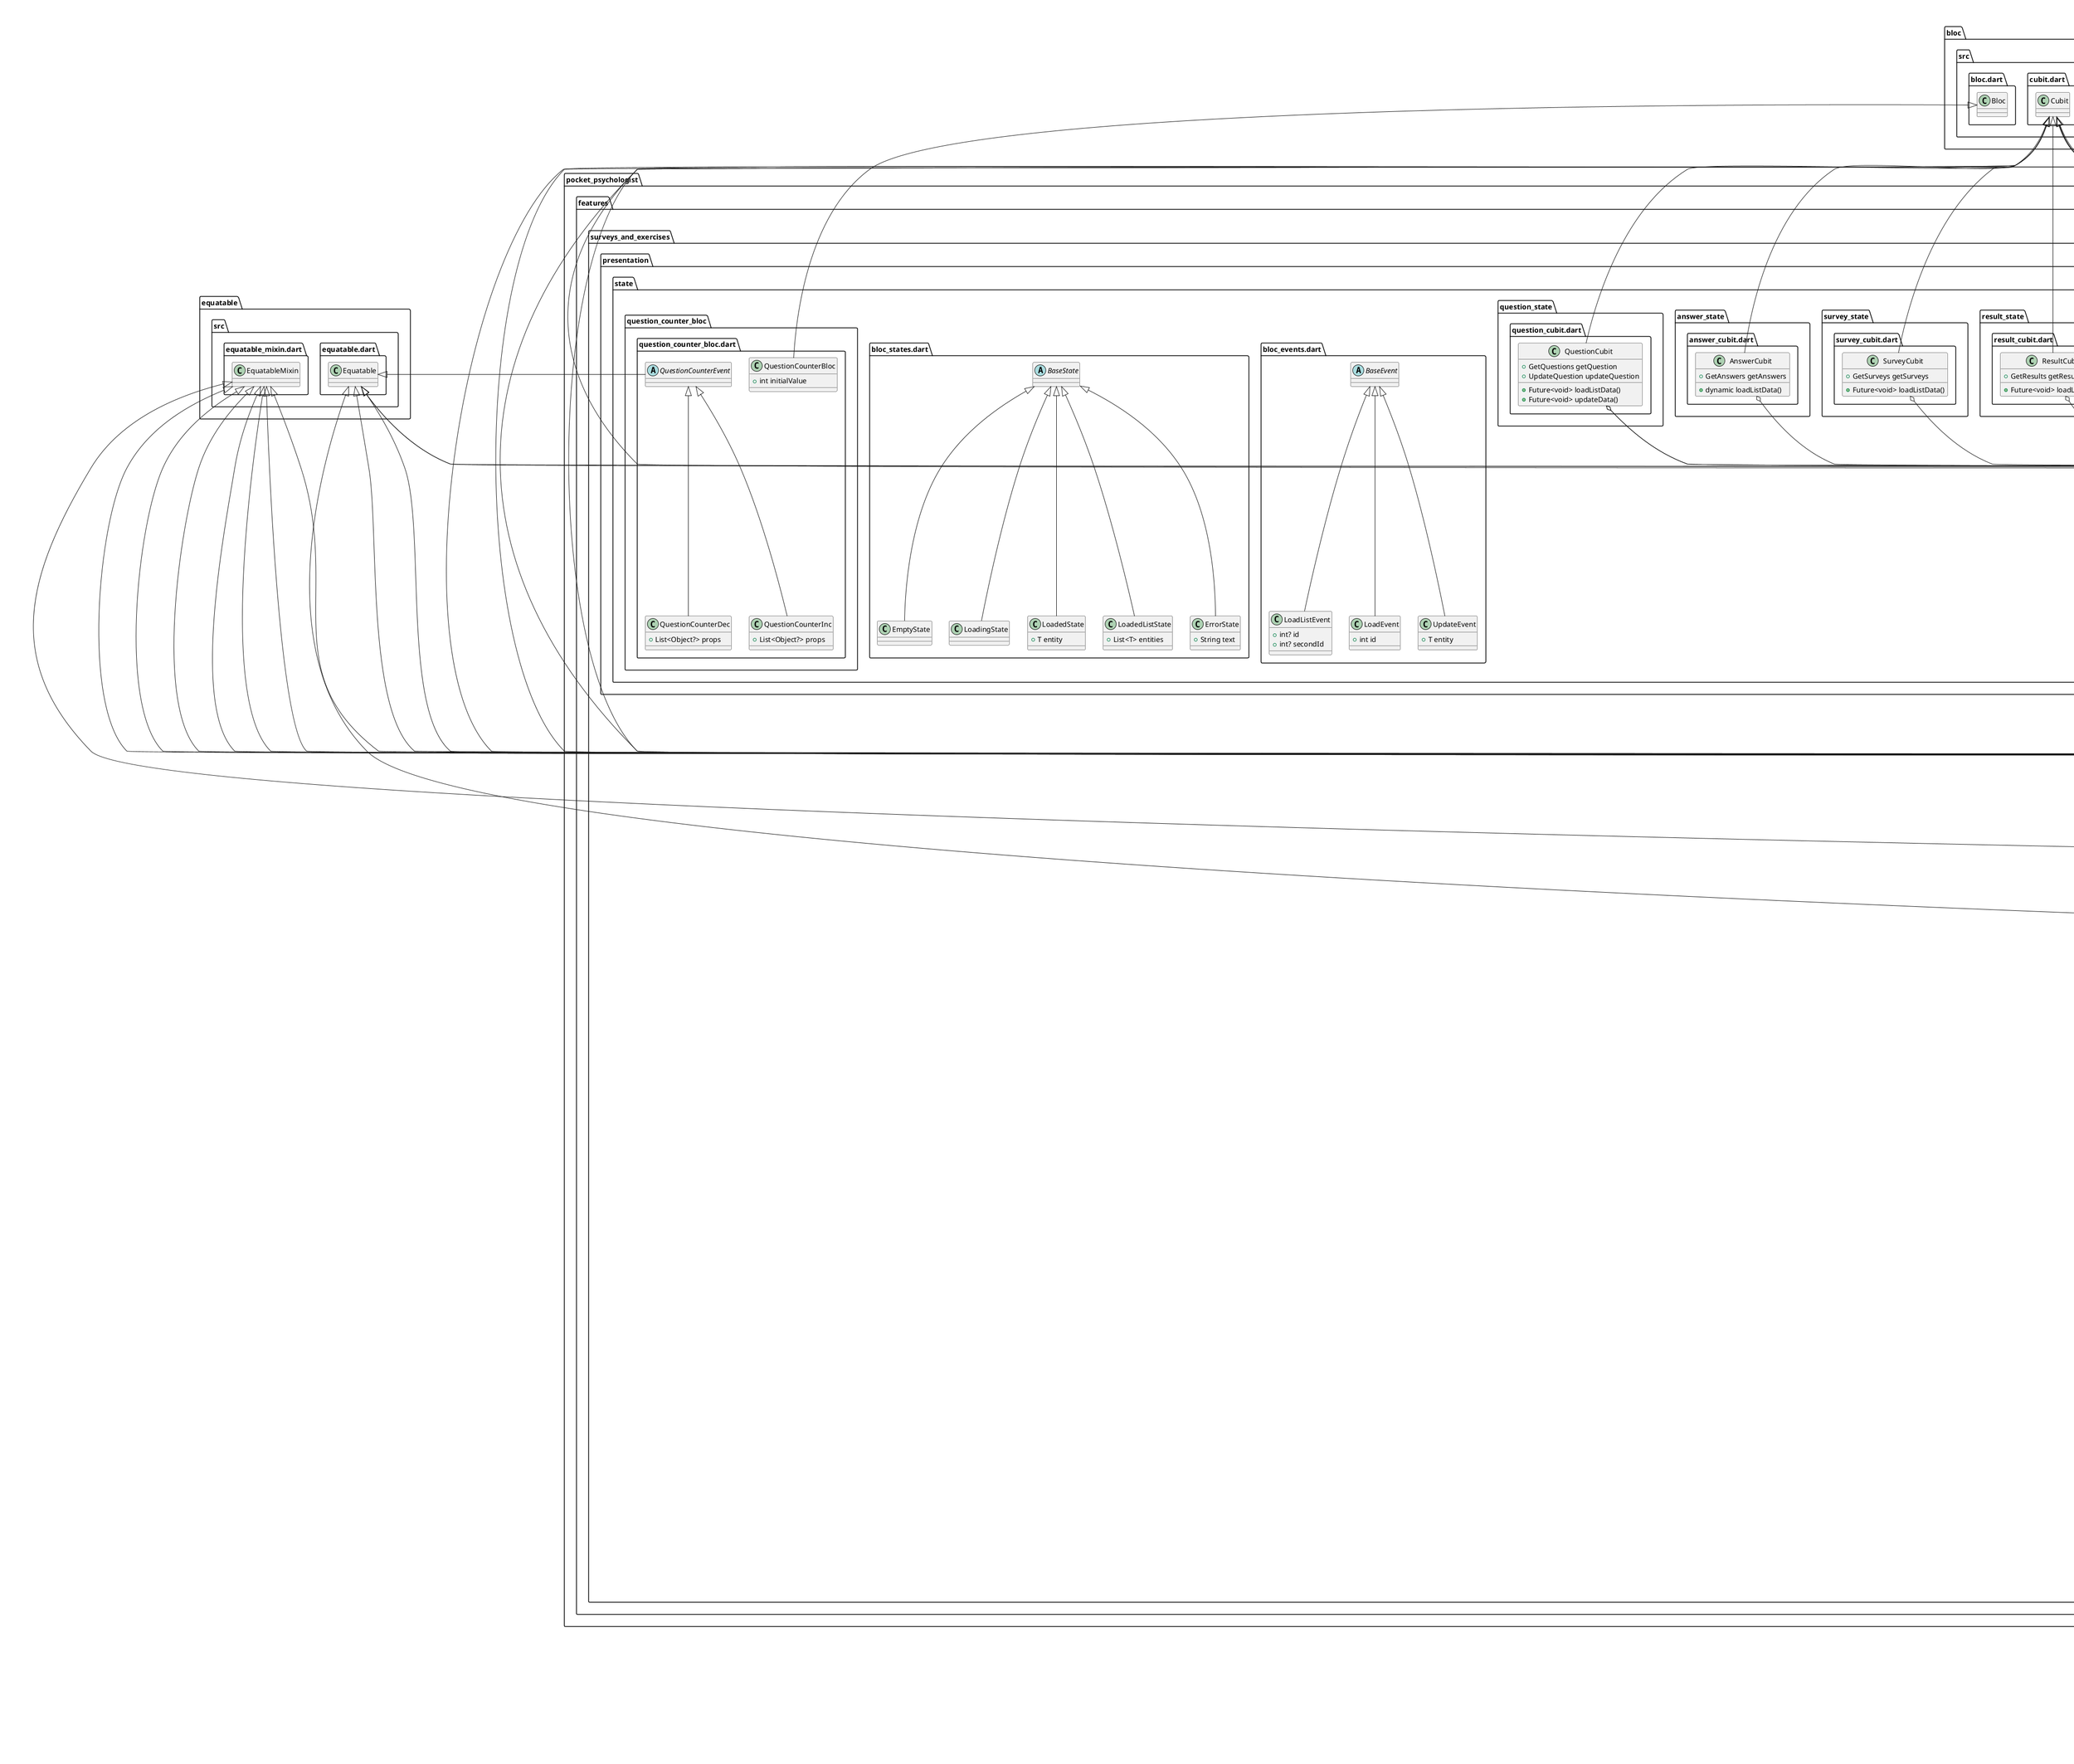 @startuml
set namespaceSeparator ::

class "pocket_psychologist::common::animations::expanded_section.dart::ExpandedSection" {
  +Widget child
  +bool expand
  +_ExpandedSectionState createState()
}

"pocket_psychologist::common::animations::expanded_section.dart::ExpandedSection" o-- "flutter::src::widgets::framework.dart::Widget"
"flutter::src::widgets::framework.dart::StatefulWidget" <|-- "pocket_psychologist::common::animations::expanded_section.dart::ExpandedSection"

class "pocket_psychologist::common::animations::expanded_section.dart::_ExpandedSectionState" {
  +AnimationController expandController
  +Animation<double> animation
  +void initState()
  +void prepareAnimations()
  +void didUpdateWidget()
  +void dispose()
  +Widget build()
}

"pocket_psychologist::common::animations::expanded_section.dart::_ExpandedSectionState" o-- "flutter::src::animation::animation_controller.dart::AnimationController"
"pocket_psychologist::common::animations::expanded_section.dart::_ExpandedSectionState" o-- "flutter::src::animation::animation.dart::Animation<double>"
"flutter::src::widgets::framework.dart::State" <|-- "pocket_psychologist::common::animations::expanded_section.dart::_ExpandedSectionState"
"flutter::src::widgets::ticker_provider.dart::SingleTickerProviderStateMixin" <|-- "pocket_psychologist::common::animations::expanded_section.dart::_ExpandedSectionState"

class "pocket_psychologist::common::components::text.dart::AppTitle" {
  +String value
  +Color? color
  {static} +double textSize
  +Widget build()
}

"pocket_psychologist::common::components::text.dart::AppTitle" o-- "dart::ui::Color"
"flutter::src::widgets::framework.dart::StatelessWidget" <|-- "pocket_psychologist::common::components::text.dart::AppTitle"

class "pocket_psychologist::common::components::text.dart::AppSubtitle" {
  +TextAlign? textAlign
  +int? maxLines
  +Color? color
  +String value
  {static} +double textSize
  +Widget build()
}

"pocket_psychologist::common::components::text.dart::AppSubtitle" o-- "dart::ui::TextAlign"
"pocket_psychologist::common::components::text.dart::AppSubtitle" o-- "dart::ui::Color"
"flutter::src::widgets::framework.dart::StatelessWidget" <|-- "pocket_psychologist::common::components::text.dart::AppSubtitle"

class "pocket_psychologist::common::components::text.dart::AppText" {
  +TextAlign? textAlign
  +int? maxLines
  +Color? color
  +String value
  {static} +double textSize
  +Widget build()
}

"pocket_psychologist::common::components::text.dart::AppText" o-- "dart::ui::TextAlign"
"pocket_psychologist::common::components::text.dart::AppText" o-- "dart::ui::Color"
"flutter::src::widgets::framework.dart::StatelessWidget" <|-- "pocket_psychologist::common::components::text.dart::AppText"

class "pocket_psychologist::common::validators::validators.dart::Validators" {
  {static} +String? validateTitle()
  {static} +String? validateText()
  {static} +String? validateName()
  {static} +String? validateEmail()
  {static} +String? validatePassword()
  {static} +String? validateSecondPassword()
}

class "pocket_psychologist::common::widgets::dialogs.dart::Dialogs" {
  {static} +dynamic showDataConfirmationDialog()
  {static} +dynamic showNameChangeDialog()
  {static} +dynamic showPasswordChangeDialog()
  {static} +dynamic showEmailChangeDialog()
}

class "pocket_psychologist::common::widgets::snackbars.dart::SnackBars" {
  {static} +dynamic showSnackBar()
}

class "pocket_psychologist::constants::app_colors::app_colors.dart::AppColors" {
  {static} +MaterialColor mainPurpleColor
  {static} +Color secondaryPurpleColor
  {static} +MaterialColor mainGreenColor
  {static} +Color secondaryGreenColor
}

"pocket_psychologist::constants::app_colors::app_colors.dart::AppColors" o-- "flutter::src::material::colors.dart::MaterialColor"
"pocket_psychologist::constants::app_colors::app_colors.dart::AppColors" o-- "dart::ui::Color"

class "pocket_psychologist::constants::app_colors::app_theme.dart::AppTheme" {
  +String key
  -SharedPreferences? _prefs
  -dynamic _initialisePrefs()
  -dynamic _loadPrefs()
  -dynamic _savePrefs()
  +dynamic changeToGreen()
  +dynamic changeToPurple()
  +dynamic changeToRed()
  +dynamic changeToBlack()
  -AppThemeState _fromThemeToAppThemeState()
}

"pocket_psychologist::constants::app_colors::app_theme.dart::AppTheme" o-- "shared_preferences::shared_preferences.dart::SharedPreferences"
"bloc::src::cubit.dart::Cubit" <|-- "pocket_psychologist::constants::app_colors::app_theme.dart::AppTheme"

abstract class "pocket_psychologist::constants::app_colors::app_theme.dart::AppThemeState" {
  +Color mainColor
  +Color secondaryColor
}

"pocket_psychologist::constants::app_colors::app_theme.dart::AppThemeState" o-- "dart::ui::Color"

class "pocket_psychologist::constants::app_colors::app_theme.dart::PurpleAppThemeState" {
  +Color mainColor
  +Color secondaryColor
}

"pocket_psychologist::constants::app_colors::app_theme.dart::PurpleAppThemeState" o-- "dart::ui::Color"
"pocket_psychologist::constants::app_colors::app_theme.dart::AppThemeState" <|-- "pocket_psychologist::constants::app_colors::app_theme.dart::PurpleAppThemeState"

class "pocket_psychologist::constants::app_colors::app_theme.dart::GreenAppThemeState" {
  +Color mainColor
  +Color secondaryColor
}

"pocket_psychologist::constants::app_colors::app_theme.dart::GreenAppThemeState" o-- "dart::ui::Color"
"pocket_psychologist::constants::app_colors::app_theme.dart::AppThemeState" <|-- "pocket_psychologist::constants::app_colors::app_theme.dart::GreenAppThemeState"

class "pocket_psychologist::constants::app_colors::app_theme.dart::RedAppThemeState" {
  +Color mainColor
  +Color secondaryColor
}

"pocket_psychologist::constants::app_colors::app_theme.dart::RedAppThemeState" o-- "dart::ui::Color"
"pocket_psychologist::constants::app_colors::app_theme.dart::AppThemeState" <|-- "pocket_psychologist::constants::app_colors::app_theme.dart::RedAppThemeState"

class "pocket_psychologist::constants::app_colors::app_theme.dart::BlackAppThemeState" {
  +Color mainColor
  +Color secondaryColor
}

"pocket_psychologist::constants::app_colors::app_theme.dart::BlackAppThemeState" o-- "dart::ui::Color"
"pocket_psychologist::constants::app_colors::app_theme.dart::AppThemeState" <|-- "pocket_psychologist::constants::app_colors::app_theme.dart::BlackAppThemeState"

class "pocket_psychologist::core::bloc_observer::bloc_observer.dart::MainBlocObserver" {
  +void onCreate()
  +void onChange()
  +void onError()
}

"bloc::src::bloc_observer.dart::BlocObserver" <|-- "pocket_psychologist::core::bloc_observer::bloc_observer.dart::MainBlocObserver"

class "pocket_psychologist::core::db::database.dart::DBProvider" {
  {static} +DBProvider db
  {static} -Database _database
  +Future<Database> database
  -Future<Database> _initialDB()
  {static} +void resetDB()
}

"pocket_psychologist::core::db::database.dart::DBProvider" o-- "pocket_psychologist::core::db::database.dart::DBProvider"
"pocket_psychologist::core::db::database.dart::DBProvider" o-- "sqflite_common::sqlite_api.dart::Database"

class "pocket_psychologist::core::error_handler::error_handler.dart::ErrorHandler" {
  {static} +void init()
  {static} +void recordError()
  {static} -void _recordFlutterError()
}

class "pocket_psychologist::core::exceptions::exceptions.dart::ServerException" {
  +String msg
  +String message
}

"dart::core::Exception" <|-- "pocket_psychologist::core::exceptions::exceptions.dart::ServerException"

class "pocket_psychologist::core::exceptions::exceptions.dart::NetworkException" {
  +String msg
  +String message
}

"dart::core::Exception" <|-- "pocket_psychologist::core::exceptions::exceptions.dart::NetworkException"

class "pocket_psychologist::core::exceptions::exceptions.dart::CacheException" {
  +String msg
  +String message
}

"dart::core::Exception" <|-- "pocket_psychologist::core::exceptions::exceptions.dart::CacheException"

class "pocket_psychologist::core::server::account.dart::AccountProvider" {
  {static} +AccountProvider? instance
  +Account account
  {static} +dynamic get()
  +dynamic signUp()
  +dynamic signIn()
  +dynamic logOut()
}

"pocket_psychologist::core::server::account.dart::AccountProvider" o-- "pocket_psychologist::core::server::account.dart::AccountProvider"
"pocket_psychologist::core::server::account.dart::AccountProvider" o-- "appwrite::appwrite.dart::Account"

class "pocket_psychologist::core::server::appwrite.dart::AppWriteProvider" {
  {static} +AppWriteProvider instance
  +Client client
}

"pocket_psychologist::core::server::appwrite.dart::AppWriteProvider" o-- "pocket_psychologist::core::server::appwrite.dart::AppWriteProvider"
"pocket_psychologist::core::server::appwrite.dart::AppWriteProvider" o-- "appwrite::src::client.dart::Client"

class "pocket_psychologist::core::server::appwrite_server.dart::AppWriteServerProvider" {
  {static} +AppWriteServerProvider instance
  +Client client
  +Future<void> createCollection()
  +Future<void> isAttributesCreated()
  +Future<void> deleteCollection()
}

"pocket_psychologist::core::server::appwrite_server.dart::AppWriteServerProvider" o-- "pocket_psychologist::core::server::appwrite_server.dart::AppWriteServerProvider"
"pocket_psychologist::core::server::appwrite_server.dart::AppWriteServerProvider" o-- "dart_appwrite::src::client.dart::Client"

class "pocket_psychologist::core::server::database.dart::AppWriteDBProvider" {
  {static} +AppWriteDBProvider instance
  +Databases db
}

"pocket_psychologist::core::server::database.dart::AppWriteDBProvider" o-- "pocket_psychologist::core::server::database.dart::AppWriteDBProvider"
"pocket_psychologist::core::server::database.dart::AppWriteDBProvider" o-- "appwrite::appwrite.dart::Databases"

abstract class "pocket_psychologist::core::usecases::usecase_without_parameters.dart::UseCaseWithoutParameters" {
  +Type call()
}

abstract class "pocket_psychologist::core::usecases::usecase_with_parameters.dart::UseCaseWithParameters" {
  +Type call()
}

class "pocket_psychologist::features::auth::domain::entity::userData.dart::UserData" {
  +String id
  +String name
  +String? registration
  +bool? status
  +String? passwordUpdate
  +String email
  +bool? emailVerification
  +Map<String, dynamic>? prefs
  +List<Object?> props
  +Map<String, dynamic> toMap()
  +String toJson()
  +String toString()
}

"equatable::src::equatable.dart::Equatable" <|-- "pocket_psychologist::features::auth::domain::entity::userData.dart::UserData"

class "pocket_psychologist::features::auth::presentation::page::password_recovery_page.dart::PasswordRecoveryPage" {
  -GlobalKey<FormState> _key
  +String email
  +AuthCubit authCubit
  +Widget build()
}

"pocket_psychologist::features::auth::presentation::page::password_recovery_page.dart::PasswordRecoveryPage" o-- "flutter::src::widgets::framework.dart::GlobalKey<FormState>"
"pocket_psychologist::features::auth::presentation::page::password_recovery_page.dart::PasswordRecoveryPage" o-- "pocket_psychologist::features::auth::presentation::state::auth_cubit.dart::AuthCubit"
"flutter::src::widgets::framework.dart::StatelessWidget" <|-- "pocket_psychologist::features::auth::presentation::page::password_recovery_page.dart::PasswordRecoveryPage"

class "pocket_psychologist::features::auth::presentation::page::sign_in_page.dart::SignInPage" {
  +State<SignInPage> createState()
}

"flutter::src::widgets::framework.dart::StatefulWidget" <|-- "pocket_psychologist::features::auth::presentation::page::sign_in_page.dart::SignInPage"

class "pocket_psychologist::features::auth::presentation::page::sign_in_page.dart::_SignInPageState" {
  -GlobalKey<FormState> _key
  +double space
  +bool isSignUp
  +bool isHidden
  -TextEditingController _nameController
  -TextEditingController _emailController
  -TextEditingController _passwordController
  -TextEditingController _secondPasswordController
  -void _toogle()
  +Widget build()
  -void _submit()
}

"pocket_psychologist::features::auth::presentation::page::sign_in_page.dart::_SignInPageState" o-- "flutter::src::widgets::framework.dart::GlobalKey<FormState>"
"pocket_psychologist::features::auth::presentation::page::sign_in_page.dart::_SignInPageState" o-- "flutter::src::widgets::editable_text.dart::TextEditingController"
"flutter::src::widgets::framework.dart::State" <|-- "pocket_psychologist::features::auth::presentation::page::sign_in_page.dart::_SignInPageState"

class "pocket_psychologist::features::auth::presentation::page::sign_up_page.dart::SignUpPage" {
  +State<SignUpPage> createState()
}

"flutter::src::widgets::framework.dart::StatefulWidget" <|-- "pocket_psychologist::features::auth::presentation::page::sign_up_page.dart::SignUpPage"

class "pocket_psychologist::features::auth::presentation::page::sign_up_page.dart::_SignUpPageState" {
  -TextEditingController _nameController
  -TextEditingController _emailController
  -TextEditingController _passwordController
  +Widget build()
}

"pocket_psychologist::features::auth::presentation::page::sign_up_page.dart::_SignUpPageState" o-- "flutter::src::widgets::editable_text.dart::TextEditingController"
"flutter::src::widgets::framework.dart::State" <|-- "pocket_psychologist::features::auth::presentation::page::sign_up_page.dart::_SignUpPageState"

class "pocket_psychologist::features::auth::presentation::state::auth_cubit.dart::AuthCubit" {
  -String _keyAuthState
  -String _keyEmail
  -String _keyName
  -String _keyId
  +Account account
  -SharedPreferences? _prefs
  -dynamic _initialisePrefs()
  -dynamic _saveAuthState()
  +dynamic googleAuth()
  +dynamic vkAuth()
  +dynamic signInWithEmail()
  +dynamic signUpWithEmail()
  +dynamic refresh()
  +dynamic passwordRecovery()
  +dynamic updateName()
  +dynamic updatePassword()
  +dynamic updateEmail()
  -dynamic _loadAuth()
  +dynamic logOut()
  -void _deleteUserPrefs()
  -Future<void> _setUserPrefs()
  -Future<UserData> _getUserPrefs()
}

"pocket_psychologist::features::auth::presentation::state::auth_cubit.dart::AuthCubit" o-- "appwrite::appwrite.dart::Account"
"pocket_psychologist::features::auth::presentation::state::auth_cubit.dart::AuthCubit" o-- "shared_preferences::shared_preferences.dart::SharedPreferences"
"bloc::src::cubit.dart::Cubit" <|-- "pocket_psychologist::features::auth::presentation::state::auth_cubit.dart::AuthCubit"

abstract class "pocket_psychologist::features::auth::presentation::state::auth_cubit.dart::AuthState" {
}

"equatable::src::equatable.dart::Equatable" <|-- "pocket_psychologist::features::auth::presentation::state::auth_cubit.dart::AuthState"

class "pocket_psychologist::features::auth::presentation::state::auth_cubit.dart::AuthSigned" {
  +UserData userData
  +List<Object> props
}

"pocket_psychologist::features::auth::presentation::state::auth_cubit.dart::AuthSigned" o-- "pocket_psychologist::features::auth::domain::entity::userData.dart::UserData"
"pocket_psychologist::features::auth::presentation::state::auth_cubit.dart::AuthState" <|-- "pocket_psychologist::features::auth::presentation::state::auth_cubit.dart::AuthSigned"

class "pocket_psychologist::features::auth::presentation::state::auth_cubit.dart::AuthUnSigned" {
  +List<Object?> props
}

"pocket_psychologist::features::auth::presentation::state::auth_cubit.dart::AuthState" <|-- "pocket_psychologist::features::auth::presentation::state::auth_cubit.dart::AuthUnSigned"

class "pocket_psychologist::features::auth::presentation::widgets::oauth_buttons.dart::OauthButtons" {
  +AuthCubit authCubit
  +Widget build()
}

"pocket_psychologist::features::auth::presentation::widgets::oauth_buttons.dart::OauthButtons" o-- "pocket_psychologist::features::auth::presentation::state::auth_cubit.dart::AuthCubit"
"flutter::src::widgets::framework.dart::StatelessWidget" <|-- "pocket_psychologist::features::auth::presentation::widgets::oauth_buttons.dart::OauthButtons"

class "pocket_psychologist::features::chat::domain::entity::message_entity.dart::Message" {
  +String message
  +String userId
  +DateTime? date
  +String action
  +List<Object?> props
}

"equatable::src::equatable.dart::Equatable" <|-- "pocket_psychologist::features::chat::domain::entity::message_entity.dart::Message"

class "pocket_psychologist::features::chat::presentation::page::chat_page.dart::ChatPage" {
  +Widget build()
}

"flutter::src::widgets::framework.dart::StatelessWidget" <|-- "pocket_psychologist::features::chat::presentation::page::chat_page.dart::ChatPage"

class "pocket_psychologist::features::chat::presentation::state::chat_cubit.dart::ChatCubit" {
  -StreamController<dynamic> _streamController
  +RealtimeSubscription? subscription
  +Stream<dynamic> resultStream
  +void subscribe()
  +void dispose()
  +Future<void> sendMessage()
}

"pocket_psychologist::features::chat::presentation::state::chat_cubit.dart::ChatCubit" o-- "dart::async::StreamController<dynamic>"
"pocket_psychologist::features::chat::presentation::state::chat_cubit.dart::ChatCubit" o-- "appwrite::src::realtime_subscription.dart::RealtimeSubscription"
"pocket_psychologist::features::chat::presentation::state::chat_cubit.dart::ChatCubit" o-- "dart::async::Stream<dynamic>"
"bloc::src::cubit.dart::Cubit" <|-- "pocket_psychologist::features::chat::presentation::state::chat_cubit.dart::ChatCubit"

abstract class "pocket_psychologist::features::chat::presentation::state::chat_cubit.dart::ChatState" {
}

"equatable::src::equatable.dart::Equatable" <|-- "pocket_psychologist::features::chat::presentation::state::chat_cubit.dart::ChatState"

class "pocket_psychologist::features::chat::presentation::state::chat_cubit.dart::ChatInitial" {
  +List<Object> props
}

"pocket_psychologist::features::chat::presentation::state::chat_cubit.dart::ChatState" <|-- "pocket_psychologist::features::chat::presentation::state::chat_cubit.dart::ChatInitial"

class "pocket_psychologist::features::chat::presentation::widgets::chat_widgets.dart::ChatWidgets" {
  +UserData userData
  +State<ChatWidgets> createState()
}

"pocket_psychologist::features::chat::presentation::widgets::chat_widgets.dart::ChatWidgets" o-- "pocket_psychologist::features::auth::domain::entity::userData.dart::UserData"
"flutter::src::widgets::framework.dart::StatefulWidget" <|-- "pocket_psychologist::features::chat::presentation::widgets::chat_widgets.dart::ChatWidgets"

class "pocket_psychologist::features::chat::presentation::widgets::chat_widgets.dart::_ChatWidgetsState" {
  +List<Message> messages
  +void initState()
  +Widget build()
}

"flutter::src::widgets::framework.dart::State" <|-- "pocket_psychologist::features::chat::presentation::widgets::chat_widgets.dart::_ChatWidgetsState"

class "pocket_psychologist::features::home::page::home_page.dart::HomePage" {
  +Widget build()
}

"flutter::src::widgets::framework.dart::StatelessWidget" <|-- "pocket_psychologist::features::home::page::home_page.dart::HomePage"

class "pocket_psychologist::features::profile::page::edit_profile_page.dart::EditProfilePage" {
  +State<EditProfilePage> createState()
}

"flutter::src::widgets::framework.dart::StatefulWidget" <|-- "pocket_psychologist::features::profile::page::edit_profile_page.dart::EditProfilePage"

class "pocket_psychologist::features::profile::page::edit_profile_page.dart::_EditProfilePageState" {
  +Widget build()
}

"flutter::src::widgets::framework.dart::State" <|-- "pocket_psychologist::features::profile::page::edit_profile_page.dart::_EditProfilePageState"

class "pocket_psychologist::features::profile::page::profile_page.dart::ProfilePage" {
  +Widget build()
}

"flutter::src::widgets::framework.dart::StatelessWidget" <|-- "pocket_psychologist::features::profile::page::profile_page.dart::ProfilePage"

class "pocket_psychologist::features::profile::widget::app_theme_switcher.dart::AppThemeSwitcher" {
  +State<AppThemeSwitcher> createState()
}

"flutter::src::widgets::framework.dart::StatefulWidget" <|-- "pocket_psychologist::features::profile::widget::app_theme_switcher.dart::AppThemeSwitcher"

class "pocket_psychologist::features::profile::widget::app_theme_switcher.dart::_AppThemeSwitcherState" {
  -bool _isExpanded
  -void _toogleExpand()
  +Widget build()
}

"flutter::src::widgets::framework.dart::State" <|-- "pocket_psychologist::features::profile::widget::app_theme_switcher.dart::_AppThemeSwitcherState"

class "pocket_psychologist::features::profile::widget::edit_listtile.dart::EditListTile" {
  +String title
  +String subtitle
  +Widget build()
}

"flutter::src::widgets::framework.dart::StatelessWidget" <|-- "pocket_psychologist::features::profile::widget::edit_listtile.dart::EditListTile"

class "pocket_psychologist::features::profile::widget::profile_card.dart::ProfileCard" {
  +String name
  +Widget build()
}

"flutter::src::widgets::framework.dart::StatelessWidget" <|-- "pocket_psychologist::features::profile::widget::profile_card.dart::ProfileCard"

class "pocket_psychologist::features::profile::widget::profile_listtile.dart::ProfileListTile" {
  +String title
  +IconData icon
  +Widget build()
}

"pocket_psychologist::features::profile::widget::profile_listtile.dart::ProfileListTile" o-- "flutter::src::widgets::icon_data.dart::IconData"
"flutter::src::widgets::framework.dart::StatelessWidget" <|-- "pocket_psychologist::features::profile::widget::profile_listtile.dart::ProfileListTile"

class "pocket_psychologist::features::profile::widget::profile_widget.dart::ProfileWidgets" {
  +State<ProfileWidgets> createState()
}

"flutter::src::widgets::framework.dart::StatefulWidget" <|-- "pocket_psychologist::features::profile::widget::profile_widget.dart::ProfileWidgets"

class "pocket_psychologist::features::profile::widget::profile_widget.dart::_ProfileWidgetsState" {
  {static} +double spaceHeight
  +Widget build()
}

"flutter::src::widgets::framework.dart::State" <|-- "pocket_psychologist::features::profile::widget::profile_widget.dart::_ProfileWidgetsState"

class "pocket_psychologist::features::surveys_and_exercises::data::data_models::answer_model.dart::AnswerModel" {
  +Map<String, dynamic> toMap()
}

"pocket_psychologist::features::surveys_and_exercises::domain::entities::answer_entity.dart::AnswerEntity" <|-- "pocket_psychologist::features::surveys_and_exercises::data::data_models::answer_model.dart::AnswerModel"

class "pocket_psychologist::features::surveys_and_exercises::data::data_models::exercise_model.dart::ExercisesModel" {
}

"pocket_psychologist::features::surveys_and_exercises::domain::entities::exercise_entity.dart::ExercisesEntity" <|-- "pocket_psychologist::features::surveys_and_exercises::data::data_models::exercise_model.dart::ExercisesModel"

class "pocket_psychologist::features::surveys_and_exercises::data::data_models::image_model.dart::ImageModel" {
}

"pocket_psychologist::features::surveys_and_exercises::domain::entities::image_entity.dart::ImageEntity" <|-- "pocket_psychologist::features::surveys_and_exercises::data::data_models::image_model.dart::ImageModel"

class "pocket_psychologist::features::surveys_and_exercises::data::data_models::lie_result_model.dart::LieResultModel" {
}

"pocket_psychologist::features::surveys_and_exercises::domain::entities::lie_results_entity.dart::LieResultEntity" <|-- "pocket_psychologist::features::surveys_and_exercises::data::data_models::lie_result_model.dart::LieResultModel"

class "pocket_psychologist::features::surveys_and_exercises::data::data_models::question_model.dart::QuestionModel" {
  +Map<String, dynamic> toMap()
}

"pocket_psychologist::features::surveys_and_exercises::domain::entities::question_entity.dart::QuestionEntity" <|-- "pocket_psychologist::features::surveys_and_exercises::data::data_models::question_model.dart::QuestionModel"

class "pocket_psychologist::features::surveys_and_exercises::data::data_models::question_with_answer_model.dart::QuestionWithAnswerModel" {
}

"pocket_psychologist::features::surveys_and_exercises::domain::entities::question_with_answer_entity.dart::QuestionWithAnswerEntity" <|-- "pocket_psychologist::features::surveys_and_exercises::data::data_models::question_with_answer_model.dart::QuestionWithAnswerModel"

class "pocket_psychologist::features::surveys_and_exercises::data::data_models::result_model.dart::ResultModel" {
}

"pocket_psychologist::features::surveys_and_exercises::domain::entities::result_entity.dart::ResultEntity" <|-- "pocket_psychologist::features::surveys_and_exercises::data::data_models::result_model.dart::ResultModel"

class "pocket_psychologist::features::surveys_and_exercises::data::data_models::survey_model.dart::SurveyModel" {
}

"pocket_psychologist::features::surveys_and_exercises::domain::entities::survey_entity.dart::SurveyEntity" <|-- "pocket_psychologist::features::surveys_and_exercises::data::data_models::survey_model.dart::SurveyModel"

abstract class "pocket_psychologist::features::surveys_and_exercises::data::data_sources::remote_data_source.dart::SurveyRemoteDataSource" {
  +dynamic saveData()
}

class "pocket_psychologist::features::surveys_and_exercises::data::data_sources::remote_data_source.dart::SurveyRemoteDataSourceImpl" {
  +Client client
  +Databases database
  +dynamic saveData()
}

"pocket_psychologist::features::surveys_and_exercises::data::data_sources::remote_data_source.dart::SurveyRemoteDataSourceImpl" o-- "appwrite::src::client.dart::Client"
"pocket_psychologist::features::surveys_and_exercises::data::data_sources::remote_data_source.dart::SurveyRemoteDataSourceImpl" o-- "appwrite::appwrite.dart::Databases"
"pocket_psychologist::features::surveys_and_exercises::data::data_sources::remote_data_source.dart::SurveyRemoteDataSource" <|-- "pocket_psychologist::features::surveys_and_exercises::data::data_sources::remote_data_source.dart::SurveyRemoteDataSourceImpl"

abstract class "pocket_psychologist::features::surveys_and_exercises::data::data_sources::survey_local_data_source.dart::SurveyLocalDataSource" {
  +Future<List<ResultModel>> getResults()
  +Future<List<LieResultModel>> getLieResults()
  +Future<List<ExercisesModel>> getExercises()
  +Future<List<ImageModel>> getImages()
  +Future<List<SurveyModel>> getSurveys()
  +Future<List<QuestionWithAnswerModel>> getQuestionWithAnswer()
  +Future<List<QuestionModel>> getQuestions()
  +Future<List<AnswerModel>> getAnswers()
  +Future<void> updateQuestion()
}

class "pocket_psychologist::features::surveys_and_exercises::data::data_sources::survey_local_data_source.dart::SurveyLocalDataSourceSecondImpl" {
  +Future<List<AnswerModel>> getAnswers()
  +Future<List<ExercisesModel>> getExercises()
  +Future<List<ImageModel>> getImages()
  +Future<List<LieResultModel>> getLieResults()
  +Future<List<QuestionWithAnswerModel>> getQuestionWithAnswer()
  +Future<List<QuestionModel>> getQuestions()
  +Future<List<ResultModel>> getResults()
  +Future<List<SurveyModel>> getSurveys()
  +Future<void> updateQuestion()
}

"pocket_psychologist::features::surveys_and_exercises::data::data_sources::survey_local_data_source.dart::SurveyLocalDataSource" <|-- "pocket_psychologist::features::surveys_and_exercises::data::data_sources::survey_local_data_source.dart::SurveyLocalDataSourceSecondImpl"

class "pocket_psychologist::features::surveys_and_exercises::data::data_sources::survey_local_data_source.dart::SurveyLocalDataSourceImpl" {
  +DBProvider db
  +Future<List<SurveyModel>> getSurveys()
  +Future<List<QuestionModel>> getQuestions()
  +Future<void> updateQuestion()
  +Future<List<AnswerModel>> getAnswers()
  +Future<List<LieResultModel>> getLieResults()
  +Future<List<ExercisesModel>> getExercises()
  +Future<List<ImageModel>> getImages()
  +Future<List<ResultModel>> getResults()
  +Future<List<QuestionWithAnswerModel>> getQuestionWithAnswer()
}

"pocket_psychologist::features::surveys_and_exercises::data::data_sources::survey_local_data_source.dart::SurveyLocalDataSourceImpl" o-- "pocket_psychologist::core::db::database.dart::DBProvider"
"pocket_psychologist::features::surveys_and_exercises::data::data_sources::survey_local_data_source.dart::SurveyLocalDataSource" <|-- "pocket_psychologist::features::surveys_and_exercises::data::data_sources::survey_local_data_source.dart::SurveyLocalDataSourceImpl"

class "pocket_psychologist::features::surveys_and_exercises::data::repositories_impl::checklist_repository_Impl.dart::SurveyRepositoryImpl" {
  +SurveyLocalDataSource<dynamic> surveyLocalDataSource
  +SurveyRemoteDataSource surveyRemoteDataSource
  +Future<List<SurveyEntity>> getSurveys()
  +Future<List<QuestionEntity>> getQuestions()
  +Future<void> updateQuestion()
  +Future<List<AnswerEntity>> getAnswers()
  +Future<List<ExercisesEntity>> getExercises()
  +Future<List<ImageEntity>> getImages()
  +Future<List<LieResultEntity>> getLieResults()
  +Future<List<ResultEntity>> getResults()
  +Future<List<QuestionWithAnswerEntity>> getQuestionsWithAnswers()
}

"pocket_psychologist::features::surveys_and_exercises::data::repositories_impl::checklist_repository_Impl.dart::SurveyRepositoryImpl" o-- "pocket_psychologist::features::surveys_and_exercises::data::data_sources::survey_local_data_source.dart::SurveyLocalDataSource<dynamic>"
"pocket_psychologist::features::surveys_and_exercises::data::repositories_impl::checklist_repository_Impl.dart::SurveyRepositoryImpl" o-- "pocket_psychologist::features::surveys_and_exercises::data::data_sources::remote_data_source.dart::SurveyRemoteDataSource"
"pocket_psychologist::features::surveys_and_exercises::domain::repositories::survey_repository.dart::SurveyRepository" <|-- "pocket_psychologist::features::surveys_and_exercises::data::repositories_impl::checklist_repository_Impl.dart::SurveyRepositoryImpl"

class "pocket_psychologist::features::surveys_and_exercises::domain::entities::answer_entity.dart::AnswerEntity" {
  +int id
  +String answer
  +int questionId
  +int value
  +int lieValue
  +List<Object?> props
}

"pocket_psychologist::features::surveys_and_exercises::domain::entities::survey_entity.dart::BaseEntity" <|-- "pocket_psychologist::features::surveys_and_exercises::domain::entities::answer_entity.dart::AnswerEntity"
"equatable::src::equatable_mixin.dart::EquatableMixin" <|-- "pocket_psychologist::features::surveys_and_exercises::domain::entities::answer_entity.dart::AnswerEntity"

class "pocket_psychologist::features::surveys_and_exercises::domain::entities::exercise_entity.dart::ExercisesEntity" {
  +int id
  +String name
  +int surveyId
  +List<Object?> props
}

"pocket_psychologist::features::surveys_and_exercises::domain::entities::survey_entity.dart::BaseEntity" <|-- "pocket_psychologist::features::surveys_and_exercises::domain::entities::exercise_entity.dart::ExercisesEntity"
"equatable::src::equatable_mixin.dart::EquatableMixin" <|-- "pocket_psychologist::features::surveys_and_exercises::domain::entities::exercise_entity.dart::ExercisesEntity"

class "pocket_psychologist::features::surveys_and_exercises::domain::entities::image_entity.dart::ImageEntity" {
  +int id
  +String path
  +int exerciseId
  +List<Object?> props
}

"pocket_psychologist::features::surveys_and_exercises::domain::entities::survey_entity.dart::BaseEntity" <|-- "pocket_psychologist::features::surveys_and_exercises::domain::entities::image_entity.dart::ImageEntity"
"equatable::src::equatable_mixin.dart::EquatableMixin" <|-- "pocket_psychologist::features::surveys_and_exercises::domain::entities::image_entity.dart::ImageEntity"

class "pocket_psychologist::features::surveys_and_exercises::domain::entities::lie_results_entity.dart::LieResultEntity" {
  +int id
  +String result
  +int maxValue
  +int minValue
  +List<Object?> props
}

"pocket_psychologist::features::surveys_and_exercises::domain::entities::survey_entity.dart::BaseEntity" <|-- "pocket_psychologist::features::surveys_and_exercises::domain::entities::lie_results_entity.dart::LieResultEntity"
"equatable::src::equatable_mixin.dart::EquatableMixin" <|-- "pocket_psychologist::features::surveys_and_exercises::domain::entities::lie_results_entity.dart::LieResultEntity"

class "pocket_psychologist::features::surveys_and_exercises::domain::entities::question_entity.dart::QuestionEntity" {
  +int id
  +String? question
  +int nameId
  +int answerId
  +List<Object?> props
}

"pocket_psychologist::features::surveys_and_exercises::domain::entities::survey_entity.dart::BaseEntity" <|-- "pocket_psychologist::features::surveys_and_exercises::domain::entities::question_entity.dart::QuestionEntity"
"equatable::src::equatable_mixin.dart::EquatableMixin" <|-- "pocket_psychologist::features::surveys_and_exercises::domain::entities::question_entity.dart::QuestionEntity"

class "pocket_psychologist::features::surveys_and_exercises::domain::entities::question_with_answer_entity.dart::QuestionWithAnswerEntity" {
  +int id
  +String? question
  +int nameId
  +int answerId
  +String answerName
  +List<Object?> props
}

"pocket_psychologist::features::surveys_and_exercises::domain::entities::survey_entity.dart::BaseEntity" <|-- "pocket_psychologist::features::surveys_and_exercises::domain::entities::question_with_answer_entity.dart::QuestionWithAnswerEntity"
"equatable::src::equatable_mixin.dart::EquatableMixin" <|-- "pocket_psychologist::features::surveys_and_exercises::domain::entities::question_with_answer_entity.dart::QuestionWithAnswerEntity"

class "pocket_psychologist::features::surveys_and_exercises::domain::entities::result_entity.dart::ResultEntity" {
  +int id
  +String result
  +int minValue
  +int maxValue
  +List<Object?> props
}

"pocket_psychologist::features::surveys_and_exercises::domain::entities::survey_entity.dart::BaseEntity" <|-- "pocket_psychologist::features::surveys_and_exercises::domain::entities::result_entity.dart::ResultEntity"
"equatable::src::equatable_mixin.dart::EquatableMixin" <|-- "pocket_psychologist::features::surveys_and_exercises::domain::entities::result_entity.dart::ResultEntity"

abstract class "pocket_psychologist::features::surveys_and_exercises::domain::entities::survey_entity.dart::BaseEntity" {
}

class "pocket_psychologist::features::surveys_and_exercises::domain::entities::survey_entity.dart::SurveyEntity" {
  +int id
  +String name
  +String? description
  +String? instruction
  +int sum
  +int lieSum
  +int done
  +int count
  +List<Object?> props
}

"pocket_psychologist::features::surveys_and_exercises::domain::entities::survey_entity.dart::BaseEntity" <|-- "pocket_psychologist::features::surveys_and_exercises::domain::entities::survey_entity.dart::SurveyEntity"
"equatable::src::equatable_mixin.dart::EquatableMixin" <|-- "pocket_psychologist::features::surveys_and_exercises::domain::entities::survey_entity.dart::SurveyEntity"

abstract class "pocket_psychologist::features::surveys_and_exercises::domain::repositories::survey_repository.dart::SurveyRepository" {
  +Future<List<QuestionWithAnswerEntity>> getQuestionsWithAnswers()
  +Future<List<SurveyEntity>> getSurveys()
  +Future<List<QuestionEntity>> getQuestions()
  +Future<List<AnswerEntity>> getAnswers()
  +Future<List<ResultEntity>> getResults()
  +Future<List<LieResultEntity>> getLieResults()
  +Future<List<ExercisesEntity>> getExercises()
  +Future<List<ImageEntity>> getImages()
  +Future<void> updateQuestion()
}

class "pocket_psychologist::features::surveys_and_exercises::domain::usecases::answer_usecases::get_answers.dart::GetAnswers" {
  +SurveyRepository repository
  +Future<List<AnswerEntity>> call()
}

"pocket_psychologist::features::surveys_and_exercises::domain::usecases::answer_usecases::get_answers.dart::GetAnswers" o-- "pocket_psychologist::features::surveys_and_exercises::domain::repositories::survey_repository.dart::SurveyRepository"
"pocket_psychologist::core::usecases::usecase_with_parameters.dart::UseCaseWithParameters" <|-- "pocket_psychologist::features::surveys_and_exercises::domain::usecases::answer_usecases::get_answers.dart::GetAnswers"

class "pocket_psychologist::features::surveys_and_exercises::domain::usecases::exercises_usecases::get_exercises.dart::GetExercises" {
  +SurveyRepository repository
  +Future<List<ExercisesEntity>> call()
}

"pocket_psychologist::features::surveys_and_exercises::domain::usecases::exercises_usecases::get_exercises.dart::GetExercises" o-- "pocket_psychologist::features::surveys_and_exercises::domain::repositories::survey_repository.dart::SurveyRepository"
"pocket_psychologist::core::usecases::usecase_with_parameters.dart::UseCaseWithParameters" <|-- "pocket_psychologist::features::surveys_and_exercises::domain::usecases::exercises_usecases::get_exercises.dart::GetExercises"

class "pocket_psychologist::features::surveys_and_exercises::domain::usecases::image_usecases::get_images.dart::GetImages" {
  +SurveyRepository repository
  +Future<List<ImageEntity>> call()
}

"pocket_psychologist::features::surveys_and_exercises::domain::usecases::image_usecases::get_images.dart::GetImages" o-- "pocket_psychologist::features::surveys_and_exercises::domain::repositories::survey_repository.dart::SurveyRepository"
"pocket_psychologist::core::usecases::usecase_with_parameters.dart::UseCaseWithParameters" <|-- "pocket_psychologist::features::surveys_and_exercises::domain::usecases::image_usecases::get_images.dart::GetImages"

class "pocket_psychologist::features::surveys_and_exercises::domain::usecases::lie_result_usecases::get_lie_results.dart::GetLieResults" {
  +SurveyRepository repository
  +Future<List<LieResultEntity>> call()
}

"pocket_psychologist::features::surveys_and_exercises::domain::usecases::lie_result_usecases::get_lie_results.dart::GetLieResults" o-- "pocket_psychologist::features::surveys_and_exercises::domain::repositories::survey_repository.dart::SurveyRepository"
"pocket_psychologist::core::usecases::usecase_with_parameters.dart::UseCaseWithParameters" <|-- "pocket_psychologist::features::surveys_and_exercises::domain::usecases::lie_result_usecases::get_lie_results.dart::GetLieResults"

class "pocket_psychologist::features::surveys_and_exercises::domain::usecases::question_usecases::get_questions.dart::GetQuestions" {
  +SurveyRepository repository
  +Future<List<QuestionEntity>> call()
}

"pocket_psychologist::features::surveys_and_exercises::domain::usecases::question_usecases::get_questions.dart::GetQuestions" o-- "pocket_psychologist::features::surveys_and_exercises::domain::repositories::survey_repository.dart::SurveyRepository"
"pocket_psychologist::core::usecases::usecase_with_parameters.dart::UseCaseWithParameters" <|-- "pocket_psychologist::features::surveys_and_exercises::domain::usecases::question_usecases::get_questions.dart::GetQuestions"

class "pocket_psychologist::features::surveys_and_exercises::domain::usecases::question_usecases::get_questions.dart::GetByIdParameters" {
  +int id
}

class "pocket_psychologist::features::surveys_and_exercises::domain::usecases::question_usecases::update_question.dart::UpdateQuestion" {
  +SurveyRepository repository
  +Future<void> call()
}

"pocket_psychologist::features::surveys_and_exercises::domain::usecases::question_usecases::update_question.dart::UpdateQuestion" o-- "pocket_psychologist::features::surveys_and_exercises::domain::repositories::survey_repository.dart::SurveyRepository"
"pocket_psychologist::core::usecases::usecase_with_parameters.dart::UseCaseWithParameters" <|-- "pocket_psychologist::features::surveys_and_exercises::domain::usecases::question_usecases::update_question.dart::UpdateQuestion"

class "pocket_psychologist::features::surveys_and_exercises::domain::usecases::question_usecases::update_question.dart::UpdateTableParameters" {
  +T entity
  +List<Object?> props
}

"equatable::src::equatable.dart::Equatable" <|-- "pocket_psychologist::features::surveys_and_exercises::domain::usecases::question_usecases::update_question.dart::UpdateTableParameters"

class "pocket_psychologist::features::surveys_and_exercises::domain::usecases::question_with_answer_usecases::get_questions_with_answer.dart::GetQuestionsWithAnswer" {
  +SurveyRepository repository
  +Future<List<QuestionWithAnswerEntity>> call()
}

"pocket_psychologist::features::surveys_and_exercises::domain::usecases::question_with_answer_usecases::get_questions_with_answer.dart::GetQuestionsWithAnswer" o-- "pocket_psychologist::features::surveys_and_exercises::domain::repositories::survey_repository.dart::SurveyRepository"
"pocket_psychologist::core::usecases::usecase_with_parameters.dart::UseCaseWithParameters" <|-- "pocket_psychologist::features::surveys_and_exercises::domain::usecases::question_with_answer_usecases::get_questions_with_answer.dart::GetQuestionsWithAnswer"

class "pocket_psychologist::features::surveys_and_exercises::domain::usecases::result_usecases::get_results.dart::GetResults" {
  +SurveyRepository repository
  +Future<List<ResultEntity>> call()
}

"pocket_psychologist::features::surveys_and_exercises::domain::usecases::result_usecases::get_results.dart::GetResults" o-- "pocket_psychologist::features::surveys_and_exercises::domain::repositories::survey_repository.dart::SurveyRepository"
"pocket_psychologist::core::usecases::usecase_with_parameters.dart::UseCaseWithParameters" <|-- "pocket_psychologist::features::surveys_and_exercises::domain::usecases::result_usecases::get_results.dart::GetResults"

class "pocket_psychologist::features::surveys_and_exercises::domain::usecases::survey_usecases::get_surveys.dart::GetSurveys" {
  +SurveyRepository repository
  +Future<List<SurveyEntity>> call()
}

"pocket_psychologist::features::surveys_and_exercises::domain::usecases::survey_usecases::get_surveys.dart::GetSurveys" o-- "pocket_psychologist::features::surveys_and_exercises::domain::repositories::survey_repository.dart::SurveyRepository"
"pocket_psychologist::core::usecases::usecase_with_parameters.dart::UseCaseWithParameters" <|-- "pocket_psychologist::features::surveys_and_exercises::domain::usecases::survey_usecases::get_surveys.dart::GetSurveys"

class "pocket_psychologist::features::surveys_and_exercises::presentation::page::exercises_images_page.dart::TechniqueImagesPage" {
  +ExercisesEntity entity
  +Widget build()
}

"pocket_psychologist::features::surveys_and_exercises::presentation::page::exercises_images_page.dart::TechniqueImagesPage" o-- "pocket_psychologist::features::surveys_and_exercises::domain::entities::exercise_entity.dart::ExercisesEnity"
"flutter::src::widgets::framework.dart::StatelessWidget" <|-- "pocket_psychologist::features::surveys_and_exercises::presentation::page::exercises_images_page.dart::TechniqueImagesPage"

class "pocket_psychologist::features::surveys_and_exercises::presentation::page::exercises_image_page.dart::ImagePage" {
  +String path
  +Widget build()
}

"flutter::src::widgets::framework.dart::StatelessWidget" <|-- "pocket_psychologist::features::surveys_and_exercises::presentation::page::exercises_image_page.dart::ImagePage"

class "pocket_psychologist::features::surveys_and_exercises::presentation::page::exercises_page.dart::ExercisesPage" {
  +Widget build()
}

"flutter::src::widgets::framework.dart::StatelessWidget" <|-- "pocket_psychologist::features::surveys_and_exercises::presentation::page::exercises_page.dart::ExercisesPage"

class "pocket_psychologist::features::surveys_and_exercises::presentation::page::result_page.dart::ResultPage" {
  +SurveyEntity surveyEntity
  +State<ResultPage> createState()
}

"pocket_psychologist::features::surveys_and_exercises::presentation::page::result_page.dart::ResultPage" o-- "pocket_psychologist::features::surveys_and_exercises::domain::entities::survey_entity.dart::SurveyEntity"
"flutter::src::widgets::framework.dart::StatefulWidget" <|-- "pocket_psychologist::features::surveys_and_exercises::presentation::page::result_page.dart::ResultPage"

class "pocket_psychologist::features::surveys_and_exercises::presentation::page::result_page.dart::_ResultPageState" {
  -bool _isExpanded
  -void _toogleExpand()
  +Widget build()
}

"flutter::src::widgets::framework.dart::State" <|-- "pocket_psychologist::features::surveys_and_exercises::presentation::page::result_page.dart::_ResultPageState"

class "pocket_psychologist::features::surveys_and_exercises::presentation::page::surveys_and_exercises_page.dart::SurveysAndExercisesPage" {
  +State<SurveysAndExercisesPage> createState()
}

"flutter::src::widgets::framework.dart::StatefulWidget" <|-- "pocket_psychologist::features::surveys_and_exercises::presentation::page::surveys_and_exercises_page.dart::SurveysAndExercisesPage"

class "pocket_psychologist::features::surveys_and_exercises::presentation::page::surveys_and_exercises_page.dart::_SurveysAndExercisesPageState" {
  +Widget build()
}

"flutter::src::widgets::framework.dart::State" <|-- "pocket_psychologist::features::surveys_and_exercises::presentation::page::surveys_and_exercises_page.dart::_SurveysAndExercisesPageState"

class "pocket_psychologist::features::surveys_and_exercises::presentation::page::surveys_page.dart::SurveysPage" {
  +Widget build()
}

"flutter::src::widgets::framework.dart::StatelessWidget" <|-- "pocket_psychologist::features::surveys_and_exercises::presentation::page::surveys_page.dart::SurveysPage"

class "pocket_psychologist::features::surveys_and_exercises::presentation::page::survey_doing_page.dart::SurveyDoingPage" {
  +SurveyEntity surveyEntity
  +State<SurveyDoingPage> createState()
}

"pocket_psychologist::features::surveys_and_exercises::presentation::page::survey_doing_page.dart::SurveyDoingPage" o-- "pocket_psychologist::features::surveys_and_exercises::domain::entities::survey_entity.dart::SurveyEntity"
"flutter::src::widgets::framework.dart::StatefulWidget" <|-- "pocket_psychologist::features::surveys_and_exercises::presentation::page::survey_doing_page.dart::SurveyDoingPage"

class "pocket_psychologist::features::surveys_and_exercises::presentation::page::survey_doing_page.dart::_SurveyDoingPageState" {
  +void initState()
  +Widget build()
  +Widget doingWidget()
  +Widget doneWidget()
  -Future<void> _instructionDialog()
}

"flutter::src::widgets::framework.dart::State" <|-- "pocket_psychologist::features::surveys_and_exercises::presentation::page::survey_doing_page.dart::_SurveyDoingPageState"

class "pocket_psychologist::features::surveys_and_exercises::presentation::page::tests_page.dart::TestsPage" {
  +Widget build()
}

"flutter::src::widgets::framework.dart::StatelessWidget" <|-- "pocket_psychologist::features::surveys_and_exercises::presentation::page::tests_page.dart::TestsPage"

class "pocket_psychologist::features::surveys_and_exercises::presentation::state::answer_state::answer_cubit.dart::AnswerCubit" {
  +GetAnswers getAnswers
  +dynamic loadListData()
}

"pocket_psychologist::features::surveys_and_exercises::presentation::state::answer_state::answer_cubit.dart::AnswerCubit" o-- "pocket_psychologist::features::surveys_and_exercises::domain::usecases::answer_usecases::get_answers.dart::GetAnswers"
"bloc::src::cubit.dart::Cubit" <|-- "pocket_psychologist::features::surveys_and_exercises::presentation::state::answer_state::answer_cubit.dart::AnswerCubit"

abstract class "pocket_psychologist::features::surveys_and_exercises::presentation::state::bloc_events.dart::BaseEvent" {
}

class "pocket_psychologist::features::surveys_and_exercises::presentation::state::bloc_events.dart::LoadListEvent" {
  +int? id
  +int? secondId
}

"pocket_psychologist::features::surveys_and_exercises::presentation::state::bloc_events.dart::BaseEvent" <|-- "pocket_psychologist::features::surveys_and_exercises::presentation::state::bloc_events.dart::LoadListEvent"

class "pocket_psychologist::features::surveys_and_exercises::presentation::state::bloc_events.dart::LoadEvent" {
  +int id
}

"pocket_psychologist::features::surveys_and_exercises::presentation::state::bloc_events.dart::BaseEvent" <|-- "pocket_psychologist::features::surveys_and_exercises::presentation::state::bloc_events.dart::LoadEvent"

class "pocket_psychologist::features::surveys_and_exercises::presentation::state::bloc_events.dart::UpdateEvent" {
  +T entity
}

"pocket_psychologist::features::surveys_and_exercises::presentation::state::bloc_events.dart::BaseEvent" <|-- "pocket_psychologist::features::surveys_and_exercises::presentation::state::bloc_events.dart::UpdateEvent"

abstract class "pocket_psychologist::features::surveys_and_exercises::presentation::state::bloc_states.dart::BaseState" {
}

class "pocket_psychologist::features::surveys_and_exercises::presentation::state::bloc_states.dart::EmptyState" {
}

"pocket_psychologist::features::surveys_and_exercises::presentation::state::bloc_states.dart::BaseState" <|-- "pocket_psychologist::features::surveys_and_exercises::presentation::state::bloc_states.dart::EmptyState"

class "pocket_psychologist::features::surveys_and_exercises::presentation::state::bloc_states.dart::LoadingState" {
}

"pocket_psychologist::features::surveys_and_exercises::presentation::state::bloc_states.dart::BaseState" <|-- "pocket_psychologist::features::surveys_and_exercises::presentation::state::bloc_states.dart::LoadingState"

class "pocket_psychologist::features::surveys_and_exercises::presentation::state::bloc_states.dart::LoadedState" {
  +T entity
}

"pocket_psychologist::features::surveys_and_exercises::presentation::state::bloc_states.dart::BaseState" <|-- "pocket_psychologist::features::surveys_and_exercises::presentation::state::bloc_states.dart::LoadedState"

class "pocket_psychologist::features::surveys_and_exercises::presentation::state::bloc_states.dart::LoadedListState" {
  +List<T> entities
}

"pocket_psychologist::features::surveys_and_exercises::presentation::state::bloc_states.dart::BaseState" <|-- "pocket_psychologist::features::surveys_and_exercises::presentation::state::bloc_states.dart::LoadedListState"

class "pocket_psychologist::features::surveys_and_exercises::presentation::state::bloc_states.dart::ErrorState" {
  +String text
}

"pocket_psychologist::features::surveys_and_exercises::presentation::state::bloc_states.dart::BaseState" <|-- "pocket_psychologist::features::surveys_and_exercises::presentation::state::bloc_states.dart::ErrorState"

class "pocket_psychologist::features::surveys_and_exercises::presentation::state::exercise_state::exercises_cubit.dart::ExercisesCubit" {
  +GetExercises getExercises
  +Future<void> loadListData()
}

"pocket_psychologist::features::surveys_and_exercises::presentation::state::exercise_state::exercises_cubit.dart::ExercisesCubit" o-- "pocket_psychologist::features::surveys_and_exercises::domain::usecases::exercises_usecases::get_exercises.dart::GetExercises"
"bloc::src::cubit.dart::Cubit" <|-- "pocket_psychologist::features::surveys_and_exercises::presentation::state::exercise_state::exercises_cubit.dart::ExercisesCubit"

class "pocket_psychologist::features::surveys_and_exercises::presentation::state::image_state::image_cubit.dart::ImageCubit" {
  +GetImages getImages
  +Future<void> loadListData()
}

"pocket_psychologist::features::surveys_and_exercises::presentation::state::image_state::image_cubit.dart::ImageCubit" o-- "pocket_psychologist::features::surveys_and_exercises::domain::usecases::image_usecases::get_images.dart::GetImages"
"bloc::src::cubit.dart::Cubit" <|-- "pocket_psychologist::features::surveys_and_exercises::presentation::state::image_state::image_cubit.dart::ImageCubit"

class "pocket_psychologist::features::surveys_and_exercises::presentation::state::lie_result_state::lie_result_cubit.dart::LieResultCubit" {
  +GetLieResults getResults
  +Future<void> loadListData()
}

"pocket_psychologist::features::surveys_and_exercises::presentation::state::lie_result_state::lie_result_cubit.dart::LieResultCubit" o-- "pocket_psychologist::features::surveys_and_exercises::domain::usecases::lie_result_usecases::get_lie_results.dart::GetLieResults"
"bloc::src::cubit.dart::Cubit" <|-- "pocket_psychologist::features::surveys_and_exercises::presentation::state::lie_result_state::lie_result_cubit.dart::LieResultCubit"

class "pocket_psychologist::features::surveys_and_exercises::presentation::state::question_counter_bloc::question_counter_bloc.dart::QuestionCounterBloc" {
  +int initialValue
}

"bloc::src::bloc.dart::Bloc" <|-- "pocket_psychologist::features::surveys_and_exercises::presentation::state::question_counter_bloc::question_counter_bloc.dart::QuestionCounterBloc"

abstract class "pocket_psychologist::features::surveys_and_exercises::presentation::state::question_counter_bloc::question_counter_bloc.dart::QuestionCounterEvent" {
}

"equatable::src::equatable.dart::Equatable" <|-- "pocket_psychologist::features::surveys_and_exercises::presentation::state::question_counter_bloc::question_counter_bloc.dart::QuestionCounterEvent"

class "pocket_psychologist::features::surveys_and_exercises::presentation::state::question_counter_bloc::question_counter_bloc.dart::QuestionCounterInc"
 {
  +List<Object?> props
}

"pocket_psychologist::features::surveys_and_exercises::presentation::state::question_counter_bloc::question_counter_bloc.dart::QuestionCounterEvent" <|-- "pocket_psychologist::features::surveys_and_exercises::presentation::state::question_counter_bloc::question_counter_bloc.dart::QuestionCounterInc"

class "pocket_psychologist::features::surveys_and_exercises::presentation::state::question_counter_bloc::question_counter_bloc.dart::QuestionCounterDec"
 {
  +List<Object?> props
}

"pocket_psychologist::features::surveys_and_exercises::presentation::state::question_counter_bloc::question_counter_bloc.dart::QuestionCounterEvent" <|-- "pocket_psychologist::features::surveys_and_exercises::presentation::state::question_counter_bloc::question_counter_bloc.dart::QuestionCounterDec"

class "pocket_psychologist::features::surveys_and_exercises::presentation::state::question_state::question_cubit.dart::QuestionCubit" {
  +GetQuestions getQuestion
  +UpdateQuestion updateQuestion
  +Future<void> loadListData()
  +Future<void> updateData()
}

"pocket_psychologist::features::surveys_and_exercises::presentation::state::question_state::question_cubit.dart::QuestionCubit" o-- "pocket_psychologist::features::surveys_and_exercises::domain::usecases::question_usecases::get_questions.dart::GetQuestions"
"pocket_psychologist::features::surveys_and_exercises::presentation::state::question_state::question_cubit.dart::QuestionCubit" o-- "pocket_psychologist::features::surveys_and_exercises::domain::usecases::question_usecases::update_question.dart::UpdateQuestion"
"bloc::src::cubit.dart::Cubit" <|-- "pocket_psychologist::features::surveys_and_exercises::presentation::state::question_state::question_cubit.dart::QuestionCubit"

class "pocket_psychologist::features::surveys_and_exercises::presentation::state::question_with_answer_cubit.dart::QuestionWithAnswerCubit" {
  +GetQuestionsWithAnswer getQuestion
  +Future<void> loadListData()
}

"pocket_psychologist::features::surveys_and_exercises::presentation::state::question_with_answer_cubit.dart::QuestionWithAnswerCubit" o-- "pocket_psychologist::features::surveys_and_exercises::domain::usecases::question_with_answer_usecases::get_questions_with_answer.dart::GetQuestionsWithAnswer"
"bloc::src::cubit.dart::Cubit" <|-- "pocket_psychologist::features::surveys_and_exercises::presentation::state::question_with_answer_cubit.dart::QuestionWithAnswerCubit"

class "pocket_psychologist::features::surveys_and_exercises::presentation::state::result_state::result_cubit.dart::ResultCubit" {
  +GetResults getResults
  +Future<void> loadListData()
}

"pocket_psychologist::features::surveys_and_exercises::presentation::state::result_state::result_cubit.dart::ResultCubit" o-- "pocket_psychologist::features::surveys_and_exercises::domain::usecases::result_usecases::get_results.dart::GetResults"
"bloc::src::cubit.dart::Cubit" <|-- "pocket_psychologist::features::surveys_and_exercises::presentation::state::result_state::result_cubit.dart::ResultCubit"

class "pocket_psychologist::features::surveys_and_exercises::presentation::state::survey_state::survey_cubit.dart::SurveyCubit" {
  +GetSurveys getSurveys
  +Future<void> loadListData()
}

"pocket_psychologist::features::surveys_and_exercises::presentation::state::survey_state::survey_cubit.dart::SurveyCubit" o-- "pocket_psychologist::features::surveys_and_exercises::domain::usecases::survey_usecases::get_surveys.dart::GetSurveys"
"bloc::src::cubit.dart::Cubit" <|-- "pocket_psychologist::features::surveys_and_exercises::presentation::state::survey_state::survey_cubit.dart::SurveyCubit"

class "pocket_psychologist::features::surveys_and_exercises::presentation::widgets::exercise_card.dart::ExerciseCard" {
  +ExercisesEntity entity
  +State<ExerciseCard> createState()
}

"pocket_psychologist::features::surveys_and_exercises::presentation::widgets::exercise_card.dart::ExerciseCard" o-- "pocket_psychologist::features::surveys_and_exercises::domain::entities::exercise_entity.dart::ExercisesEntity"
"flutter::src::widgets::framework.dart::StatefulWidget" <|-- "pocket_psychologist::features::surveys_and_exercises::presentation::widgets::exercise_card.dart::ExerciseCard"

class "pocket_psychologist::features::surveys_and_exercises::presentation::widgets::exercise_card.dart::_ExerciseCardState" {
  -AnimationController _controller
  -Animation<double> _animation
  -bool _isDone
  -bool _isClosed
  +Widget build()
}

"pocket_psychologist::features::surveys_and_exercises::presentation::widgets::exercise_card.dart::_ExerciseCardState" o-- "flutter::src::animation::animation_controller.dart::AnimationController"
"pocket_psychologist::features::surveys_and_exercises::presentation::widgets::exercise_card.dart::_ExerciseCardState" o-- "flutter::src::animation::animation.dart::Animation<double>"
"flutter::src::widgets::framework.dart::State" <|-- "pocket_psychologist::features::surveys_and_exercises::presentation::widgets::exercise_card.dart::_ExerciseCardState"
"flutter::src::widgets::ticker_provider.dart::TickerProviderStateMixin" <|-- "pocket_psychologist::features::surveys_and_exercises::presentation::widgets::exercise_card.dart::_ExerciseCardState"

class "pocket_psychologist::features::surveys_and_exercises::presentation::widgets::survey_and_exercise_card.dart::SurveyAndExerciseCard" {
  +String title
  +String image
  +String description
  +String page
  +State<SurveyAndExerciseCard> createState()
}

"flutter::src::widgets::framework.dart::StatefulWidget" <|-- "pocket_psychologist::features::surveys_and_exercises::presentation::widgets::survey_and_exercise_card.dart::SurveyAndExerciseCard"

class "pocket_psychologist::features::surveys_and_exercises::presentation::widgets::survey_and_exercise_card.dart::_SurveyAndExerciseCardState" {
  -bool _isExpanded
  -void _toogleExpand()
  +Widget build()
}

"flutter::src::widgets::framework.dart::State" <|-- "pocket_psychologist::features::surveys_and_exercises::presentation::widgets::survey_and_exercise_card.dart::_SurveyAndExerciseCardState"

class "pocket_psychologist::features::surveys_and_exercises::presentation::widgets::survey_card.dart::CheckListCard" {
  +SurveyEntity entity
  +State<CheckListCard> createState()
}

"pocket_psychologist::features::surveys_and_exercises::presentation::widgets::survey_card.dart::CheckListCard" o-- "pocket_psychologist::features::surveys_and_exercises::domain::entities::survey_entity.dart::SurveyEntity"
"flutter::src::widgets::framework.dart::StatefulWidget" <|-- "pocket_psychologist::features::surveys_and_exercises::presentation::widgets::survey_card.dart::CheckListCard"

class "pocket_psychologist::features::surveys_and_exercises::presentation::widgets::survey_card.dart::_CheckListCardState" {
  -AnimationController _controller
  -Animation<double> _animation
  -bool _isDone
  +void initState()
  -dynamic _toggleContainer()
  +Widget build()
}

"pocket_psychologist::features::surveys_and_exercises::presentation::widgets::survey_card.dart::_CheckListCardState" o-- "flutter::src::animation::animation_controller.dart::AnimationController"
"pocket_psychologist::features::surveys_and_exercises::presentation::widgets::survey_card.dart::_CheckListCardState" o-- "flutter::src::animation::animation.dart::Animation<double>"
"flutter::src::widgets::framework.dart::State" <|-- "pocket_psychologist::features::surveys_and_exercises::presentation::widgets::survey_card.dart::_CheckListCardState"
"flutter::src::widgets::ticker_provider.dart::TickerProviderStateMixin" <|-- "pocket_psychologist::features::surveys_and_exercises::presentation::widgets::survey_card.dart::_CheckListCardState"

class "pocket_psychologist::features::vip::page::vip_page.dart::VipPage" {
  +Widget build()
}

"flutter::src::widgets::framework.dart::StatelessWidget" <|-- "pocket_psychologist::features::vip::page::vip_page.dart::VipPage"

class "pocket_psychologist::main.dart::Wrapper" {
  +Widget build()
}

"flutter::src::widgets::framework.dart::StatelessWidget" <|-- "pocket_psychologist::main.dart::Wrapper"

class "pocket_psychologist::main.dart::MyApp" {
  +Widget build()
}

"flutter::src::widgets::framework.dart::StatelessWidget" <|-- "pocket_psychologist::main.dart::MyApp"

class "pocket_psychologist::main_page::main_page.dart::MainPage" {
  +State<MainPage> createState()
}

"flutter::src::widgets::framework.dart::StatefulWidget" <|-- "pocket_psychologist::main_page::main_page.dart::MainPage"

class "pocket_psychologist::main_page::main_page.dart::_MainPageState" {
  -int _selectedIndex
  -List<Widget> _widgetOptions
  -void _onItemTapped()
  +Widget build()
}

"flutter::src::widgets::framework.dart::State" <|-- "pocket_psychologist::main_page::main_page.dart::_MainPageState"


@enduml
